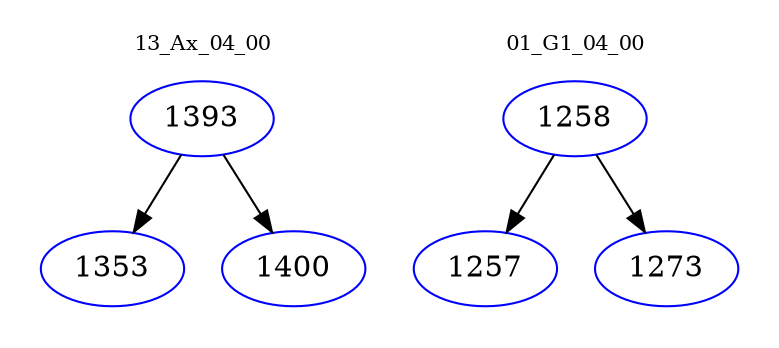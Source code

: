 digraph{
subgraph cluster_0 {
color = white
label = "13_Ax_04_00";
fontsize=10;
T0_1393 [label="1393", color="blue"]
T0_1393 -> T0_1353 [color="black"]
T0_1353 [label="1353", color="blue"]
T0_1393 -> T0_1400 [color="black"]
T0_1400 [label="1400", color="blue"]
}
subgraph cluster_1 {
color = white
label = "01_G1_04_00";
fontsize=10;
T1_1258 [label="1258", color="blue"]
T1_1258 -> T1_1257 [color="black"]
T1_1257 [label="1257", color="blue"]
T1_1258 -> T1_1273 [color="black"]
T1_1273 [label="1273", color="blue"]
}
}
